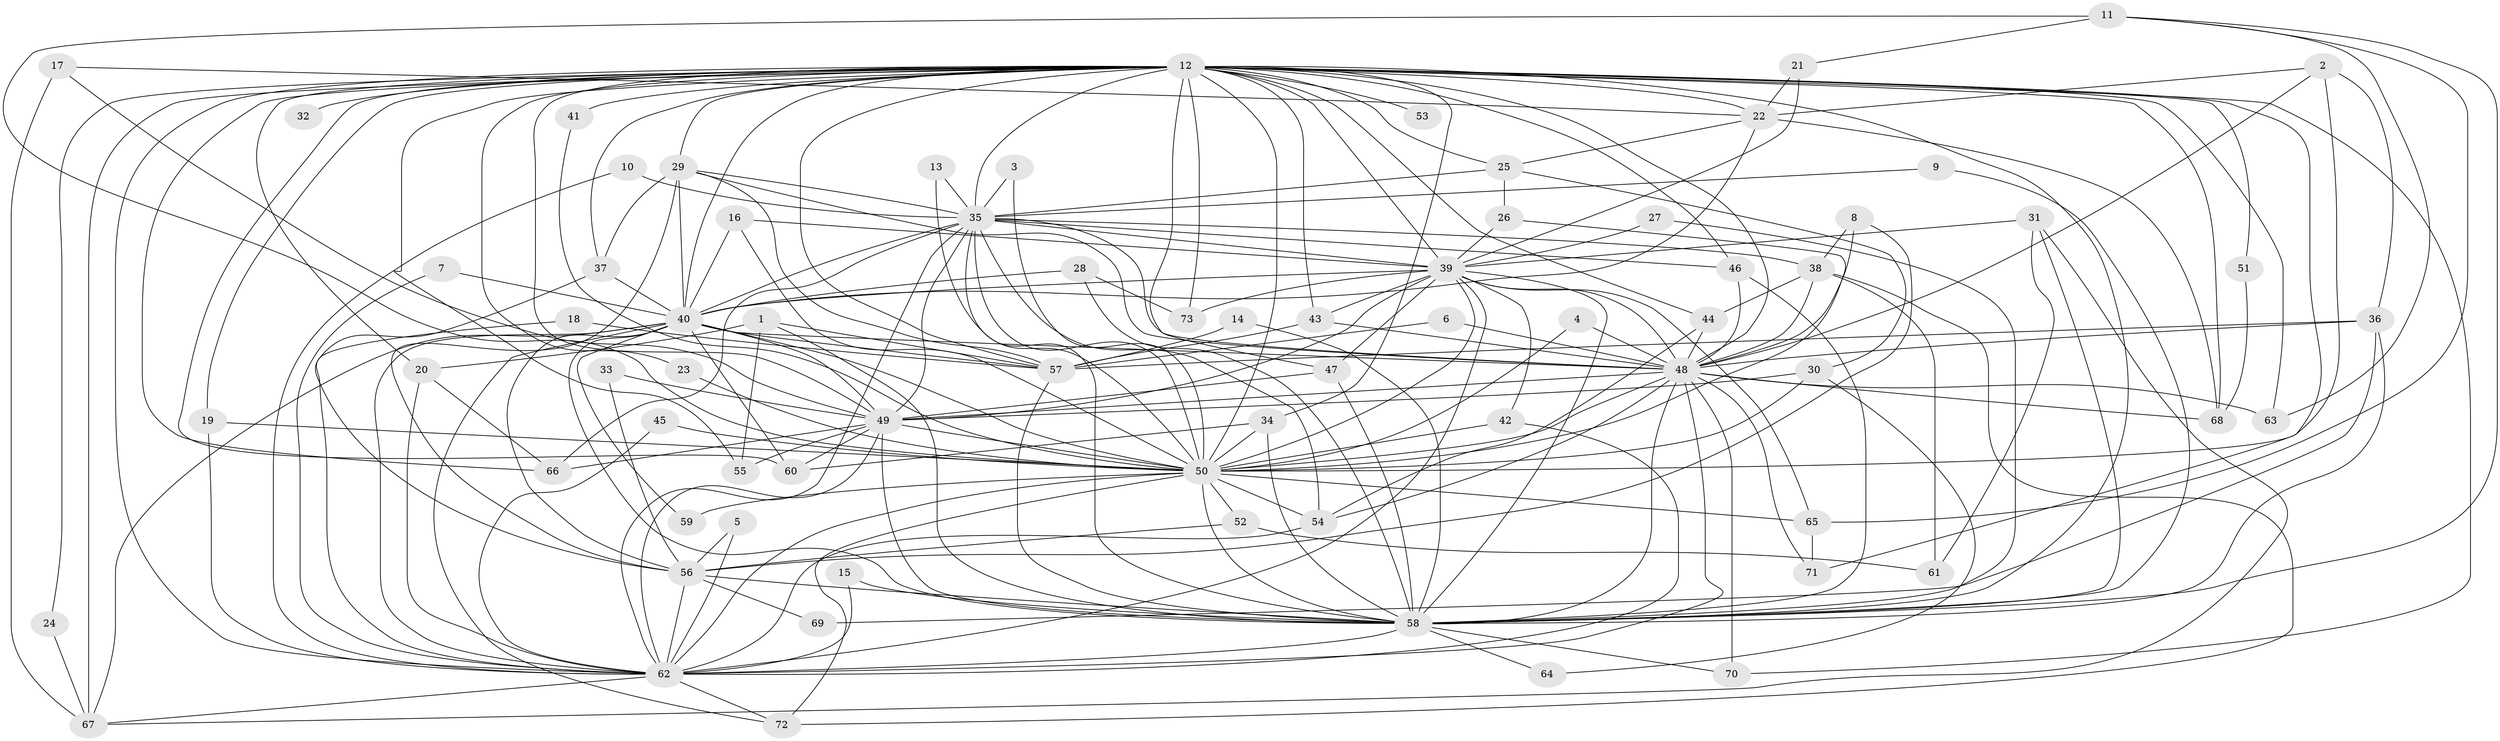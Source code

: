 // original degree distribution, {32: 0.0136986301369863, 16: 0.00684931506849315, 23: 0.0136986301369863, 25: 0.00684931506849315, 19: 0.00684931506849315, 27: 0.00684931506849315, 31: 0.00684931506849315, 21: 0.00684931506849315, 6: 0.02054794520547945, 4: 0.11643835616438356, 5: 0.03424657534246575, 7: 0.0136986301369863, 3: 0.23972602739726026, 2: 0.5, 9: 0.00684931506849315}
// Generated by graph-tools (version 1.1) at 2025/25/03/09/25 03:25:43]
// undirected, 73 vertices, 210 edges
graph export_dot {
graph [start="1"]
  node [color=gray90,style=filled];
  1;
  2;
  3;
  4;
  5;
  6;
  7;
  8;
  9;
  10;
  11;
  12;
  13;
  14;
  15;
  16;
  17;
  18;
  19;
  20;
  21;
  22;
  23;
  24;
  25;
  26;
  27;
  28;
  29;
  30;
  31;
  32;
  33;
  34;
  35;
  36;
  37;
  38;
  39;
  40;
  41;
  42;
  43;
  44;
  45;
  46;
  47;
  48;
  49;
  50;
  51;
  52;
  53;
  54;
  55;
  56;
  57;
  58;
  59;
  60;
  61;
  62;
  63;
  64;
  65;
  66;
  67;
  68;
  69;
  70;
  71;
  72;
  73;
  1 -- 20 [weight=1.0];
  1 -- 55 [weight=1.0];
  1 -- 57 [weight=1.0];
  1 -- 58 [weight=1.0];
  2 -- 22 [weight=1.0];
  2 -- 36 [weight=1.0];
  2 -- 48 [weight=1.0];
  2 -- 50 [weight=1.0];
  3 -- 35 [weight=1.0];
  3 -- 50 [weight=1.0];
  4 -- 48 [weight=1.0];
  4 -- 50 [weight=1.0];
  5 -- 56 [weight=1.0];
  5 -- 62 [weight=1.0];
  6 -- 48 [weight=1.0];
  6 -- 57 [weight=1.0];
  7 -- 40 [weight=1.0];
  7 -- 62 [weight=1.0];
  8 -- 38 [weight=1.0];
  8 -- 48 [weight=1.0];
  8 -- 56 [weight=1.0];
  9 -- 35 [weight=1.0];
  9 -- 58 [weight=1.0];
  10 -- 35 [weight=1.0];
  10 -- 62 [weight=1.0];
  11 -- 21 [weight=1.0];
  11 -- 50 [weight=2.0];
  11 -- 58 [weight=1.0];
  11 -- 63 [weight=1.0];
  11 -- 65 [weight=1.0];
  12 -- 19 [weight=1.0];
  12 -- 20 [weight=1.0];
  12 -- 22 [weight=1.0];
  12 -- 23 [weight=1.0];
  12 -- 24 [weight=1.0];
  12 -- 25 [weight=1.0];
  12 -- 29 [weight=1.0];
  12 -- 32 [weight=1.0];
  12 -- 34 [weight=1.0];
  12 -- 35 [weight=3.0];
  12 -- 37 [weight=1.0];
  12 -- 39 [weight=3.0];
  12 -- 40 [weight=2.0];
  12 -- 41 [weight=1.0];
  12 -- 43 [weight=1.0];
  12 -- 44 [weight=1.0];
  12 -- 46 [weight=1.0];
  12 -- 47 [weight=1.0];
  12 -- 48 [weight=2.0];
  12 -- 49 [weight=2.0];
  12 -- 50 [weight=2.0];
  12 -- 51 [weight=1.0];
  12 -- 53 [weight=2.0];
  12 -- 55 [weight=1.0];
  12 -- 57 [weight=1.0];
  12 -- 58 [weight=2.0];
  12 -- 60 [weight=1.0];
  12 -- 62 [weight=2.0];
  12 -- 63 [weight=1.0];
  12 -- 66 [weight=1.0];
  12 -- 67 [weight=1.0];
  12 -- 68 [weight=1.0];
  12 -- 70 [weight=1.0];
  12 -- 71 [weight=1.0];
  12 -- 73 [weight=1.0];
  13 -- 35 [weight=1.0];
  13 -- 50 [weight=1.0];
  14 -- 57 [weight=1.0];
  14 -- 58 [weight=1.0];
  15 -- 58 [weight=1.0];
  15 -- 62 [weight=1.0];
  16 -- 39 [weight=1.0];
  16 -- 40 [weight=1.0];
  16 -- 50 [weight=1.0];
  17 -- 22 [weight=1.0];
  17 -- 49 [weight=1.0];
  17 -- 67 [weight=2.0];
  18 -- 57 [weight=1.0];
  18 -- 62 [weight=1.0];
  19 -- 50 [weight=1.0];
  19 -- 62 [weight=1.0];
  20 -- 62 [weight=1.0];
  20 -- 66 [weight=1.0];
  21 -- 22 [weight=1.0];
  21 -- 39 [weight=1.0];
  22 -- 25 [weight=1.0];
  22 -- 40 [weight=1.0];
  22 -- 68 [weight=1.0];
  23 -- 50 [weight=1.0];
  24 -- 67 [weight=1.0];
  25 -- 26 [weight=1.0];
  25 -- 30 [weight=1.0];
  25 -- 35 [weight=1.0];
  26 -- 39 [weight=1.0];
  26 -- 50 [weight=1.0];
  27 -- 39 [weight=1.0];
  27 -- 58 [weight=1.0];
  28 -- 40 [weight=2.0];
  28 -- 58 [weight=1.0];
  28 -- 73 [weight=1.0];
  29 -- 35 [weight=1.0];
  29 -- 37 [weight=1.0];
  29 -- 40 [weight=1.0];
  29 -- 48 [weight=1.0];
  29 -- 56 [weight=1.0];
  29 -- 57 [weight=1.0];
  30 -- 49 [weight=1.0];
  30 -- 50 [weight=1.0];
  30 -- 64 [weight=1.0];
  31 -- 39 [weight=1.0];
  31 -- 58 [weight=1.0];
  31 -- 61 [weight=1.0];
  31 -- 67 [weight=1.0];
  33 -- 49 [weight=1.0];
  33 -- 56 [weight=1.0];
  34 -- 50 [weight=1.0];
  34 -- 58 [weight=1.0];
  34 -- 60 [weight=1.0];
  35 -- 38 [weight=1.0];
  35 -- 39 [weight=2.0];
  35 -- 40 [weight=1.0];
  35 -- 46 [weight=1.0];
  35 -- 48 [weight=1.0];
  35 -- 49 [weight=2.0];
  35 -- 50 [weight=1.0];
  35 -- 54 [weight=1.0];
  35 -- 58 [weight=2.0];
  35 -- 62 [weight=1.0];
  35 -- 66 [weight=1.0];
  36 -- 48 [weight=1.0];
  36 -- 57 [weight=1.0];
  36 -- 58 [weight=2.0];
  36 -- 69 [weight=1.0];
  37 -- 40 [weight=1.0];
  37 -- 56 [weight=1.0];
  38 -- 44 [weight=1.0];
  38 -- 48 [weight=1.0];
  38 -- 61 [weight=1.0];
  38 -- 72 [weight=1.0];
  39 -- 40 [weight=2.0];
  39 -- 42 [weight=1.0];
  39 -- 43 [weight=1.0];
  39 -- 47 [weight=1.0];
  39 -- 48 [weight=1.0];
  39 -- 49 [weight=1.0];
  39 -- 50 [weight=2.0];
  39 -- 58 [weight=1.0];
  39 -- 62 [weight=2.0];
  39 -- 65 [weight=1.0];
  39 -- 73 [weight=1.0];
  40 -- 48 [weight=1.0];
  40 -- 49 [weight=2.0];
  40 -- 50 [weight=1.0];
  40 -- 56 [weight=3.0];
  40 -- 57 [weight=1.0];
  40 -- 58 [weight=2.0];
  40 -- 59 [weight=1.0];
  40 -- 60 [weight=1.0];
  40 -- 62 [weight=1.0];
  40 -- 67 [weight=1.0];
  40 -- 72 [weight=1.0];
  41 -- 50 [weight=1.0];
  42 -- 50 [weight=1.0];
  42 -- 62 [weight=1.0];
  43 -- 48 [weight=1.0];
  43 -- 57 [weight=1.0];
  44 -- 48 [weight=1.0];
  44 -- 54 [weight=1.0];
  45 -- 50 [weight=1.0];
  45 -- 62 [weight=1.0];
  46 -- 48 [weight=1.0];
  46 -- 58 [weight=1.0];
  47 -- 49 [weight=1.0];
  47 -- 58 [weight=1.0];
  48 -- 49 [weight=1.0];
  48 -- 50 [weight=2.0];
  48 -- 54 [weight=1.0];
  48 -- 58 [weight=1.0];
  48 -- 62 [weight=1.0];
  48 -- 63 [weight=1.0];
  48 -- 68 [weight=1.0];
  48 -- 70 [weight=1.0];
  48 -- 71 [weight=1.0];
  49 -- 50 [weight=1.0];
  49 -- 55 [weight=2.0];
  49 -- 58 [weight=1.0];
  49 -- 60 [weight=1.0];
  49 -- 62 [weight=1.0];
  49 -- 66 [weight=1.0];
  50 -- 52 [weight=1.0];
  50 -- 54 [weight=1.0];
  50 -- 58 [weight=2.0];
  50 -- 59 [weight=1.0];
  50 -- 62 [weight=2.0];
  50 -- 65 [weight=1.0];
  50 -- 72 [weight=1.0];
  51 -- 68 [weight=1.0];
  52 -- 56 [weight=1.0];
  52 -- 61 [weight=1.0];
  54 -- 62 [weight=1.0];
  56 -- 58 [weight=1.0];
  56 -- 62 [weight=1.0];
  56 -- 69 [weight=1.0];
  57 -- 58 [weight=1.0];
  58 -- 62 [weight=1.0];
  58 -- 64 [weight=1.0];
  58 -- 70 [weight=1.0];
  62 -- 67 [weight=1.0];
  62 -- 72 [weight=1.0];
  65 -- 71 [weight=1.0];
}
